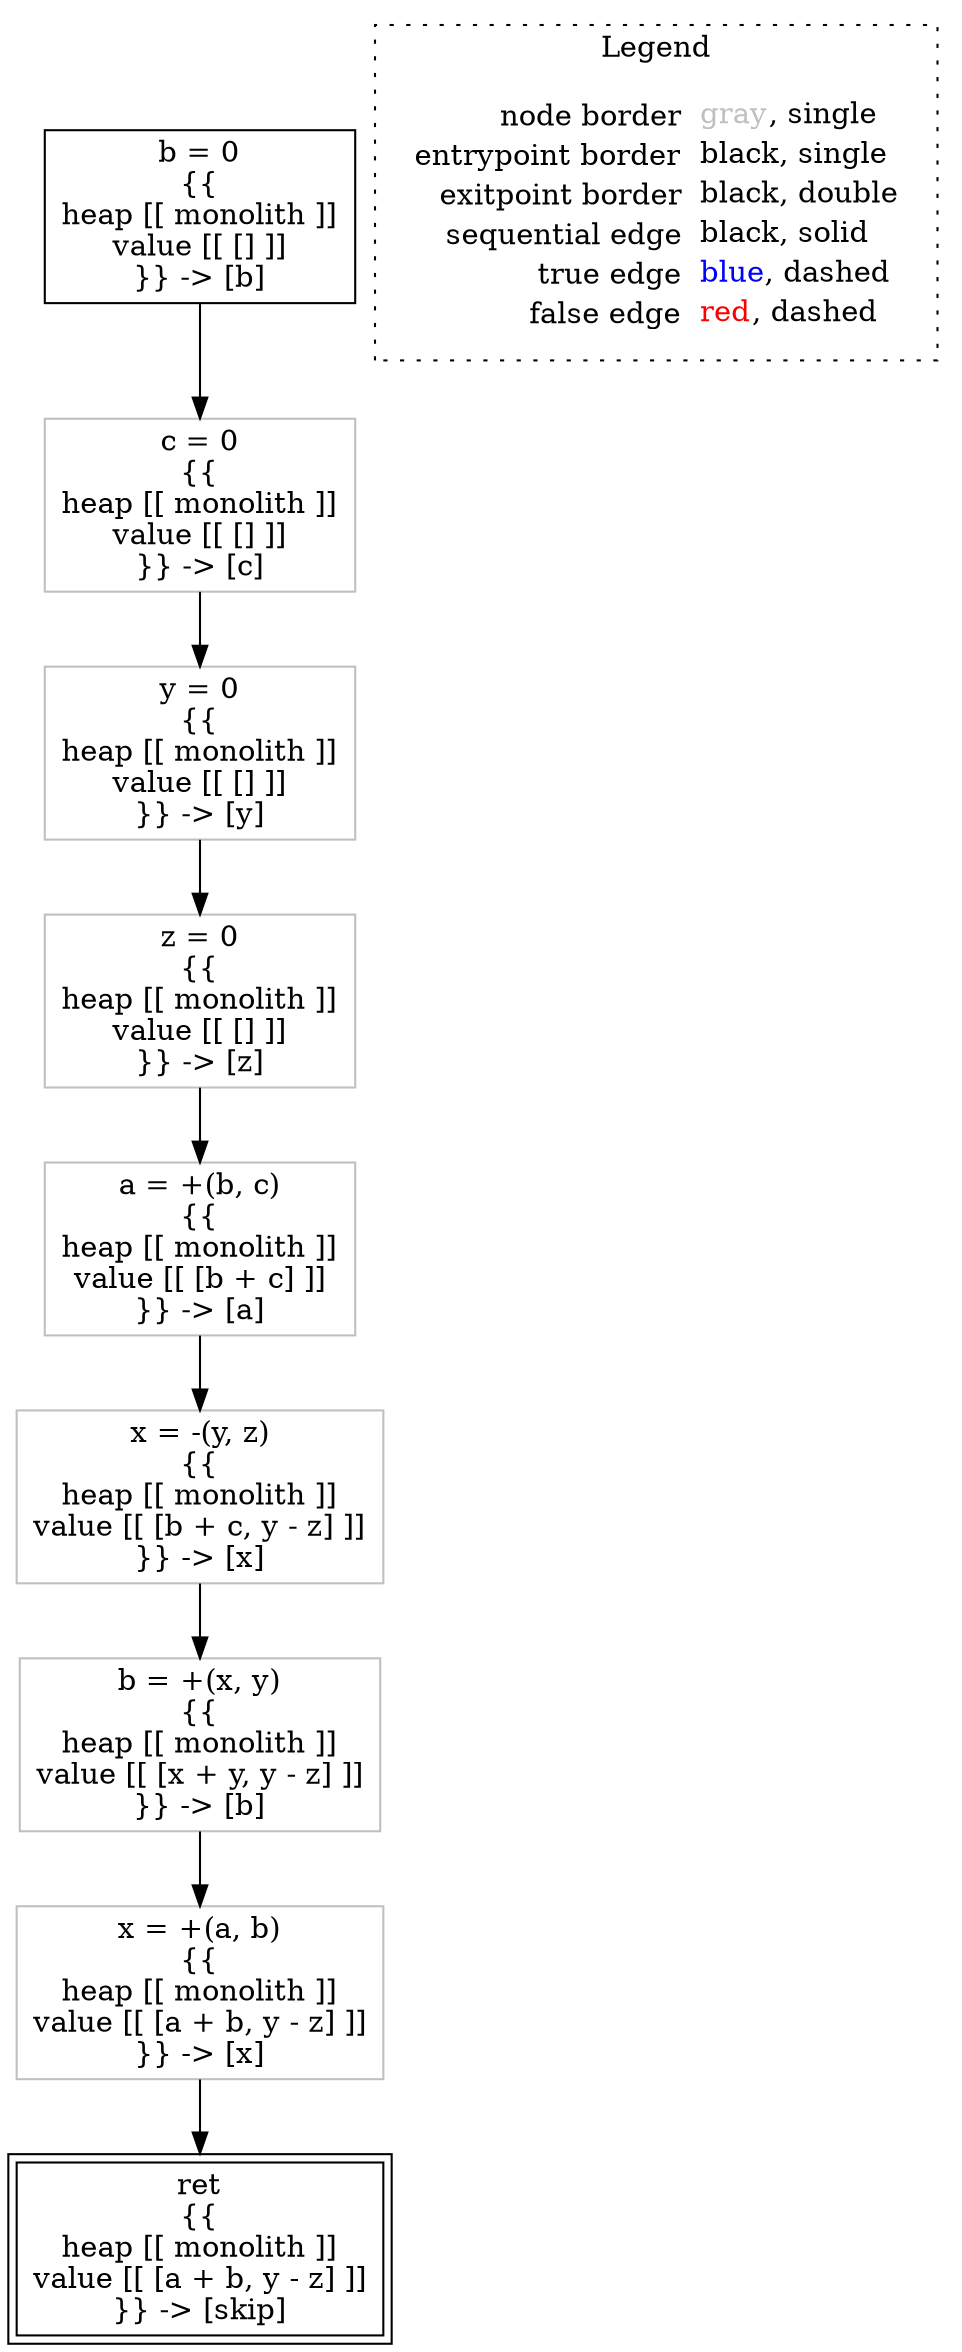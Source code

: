 digraph {
	"node0" [shape="rect",color="black",label=<b = 0<BR/>{{<BR/>heap [[ monolith ]]<BR/>value [[ [] ]]<BR/>}} -&gt; [b]>];
	"node1" [shape="rect",color="gray",label=<a = +(b, c)<BR/>{{<BR/>heap [[ monolith ]]<BR/>value [[ [b + c] ]]<BR/>}} -&gt; [a]>];
	"node2" [shape="rect",color="gray",label=<c = 0<BR/>{{<BR/>heap [[ monolith ]]<BR/>value [[ [] ]]<BR/>}} -&gt; [c]>];
	"node3" [shape="rect",color="gray",label=<b = +(x, y)<BR/>{{<BR/>heap [[ monolith ]]<BR/>value [[ [x + y, y - z] ]]<BR/>}} -&gt; [b]>];
	"node4" [shape="rect",color="black",peripheries="2",label=<ret<BR/>{{<BR/>heap [[ monolith ]]<BR/>value [[ [a + b, y - z] ]]<BR/>}} -&gt; [skip]>];
	"node5" [shape="rect",color="gray",label=<x = +(a, b)<BR/>{{<BR/>heap [[ monolith ]]<BR/>value [[ [a + b, y - z] ]]<BR/>}} -&gt; [x]>];
	"node6" [shape="rect",color="gray",label=<z = 0<BR/>{{<BR/>heap [[ monolith ]]<BR/>value [[ [] ]]<BR/>}} -&gt; [z]>];
	"node7" [shape="rect",color="gray",label=<x = -(y, z)<BR/>{{<BR/>heap [[ monolith ]]<BR/>value [[ [b + c, y - z] ]]<BR/>}} -&gt; [x]>];
	"node8" [shape="rect",color="gray",label=<y = 0<BR/>{{<BR/>heap [[ monolith ]]<BR/>value [[ [] ]]<BR/>}} -&gt; [y]>];
	"node1" -> "node7" [color="black"];
	"node2" -> "node8" [color="black"];
	"node3" -> "node5" [color="black"];
	"node5" -> "node4" [color="black"];
	"node0" -> "node2" [color="black"];
	"node6" -> "node1" [color="black"];
	"node7" -> "node3" [color="black"];
	"node8" -> "node6" [color="black"];
subgraph cluster_legend {
	label="Legend";
	style=dotted;
	node [shape=plaintext];
	"legend" [label=<<table border="0" cellpadding="2" cellspacing="0" cellborder="0"><tr><td align="right">node border&nbsp;</td><td align="left"><font color="gray">gray</font>, single</td></tr><tr><td align="right">entrypoint border&nbsp;</td><td align="left"><font color="black">black</font>, single</td></tr><tr><td align="right">exitpoint border&nbsp;</td><td align="left"><font color="black">black</font>, double</td></tr><tr><td align="right">sequential edge&nbsp;</td><td align="left"><font color="black">black</font>, solid</td></tr><tr><td align="right">true edge&nbsp;</td><td align="left"><font color="blue">blue</font>, dashed</td></tr><tr><td align="right">false edge&nbsp;</td><td align="left"><font color="red">red</font>, dashed</td></tr></table>>];
}

}

